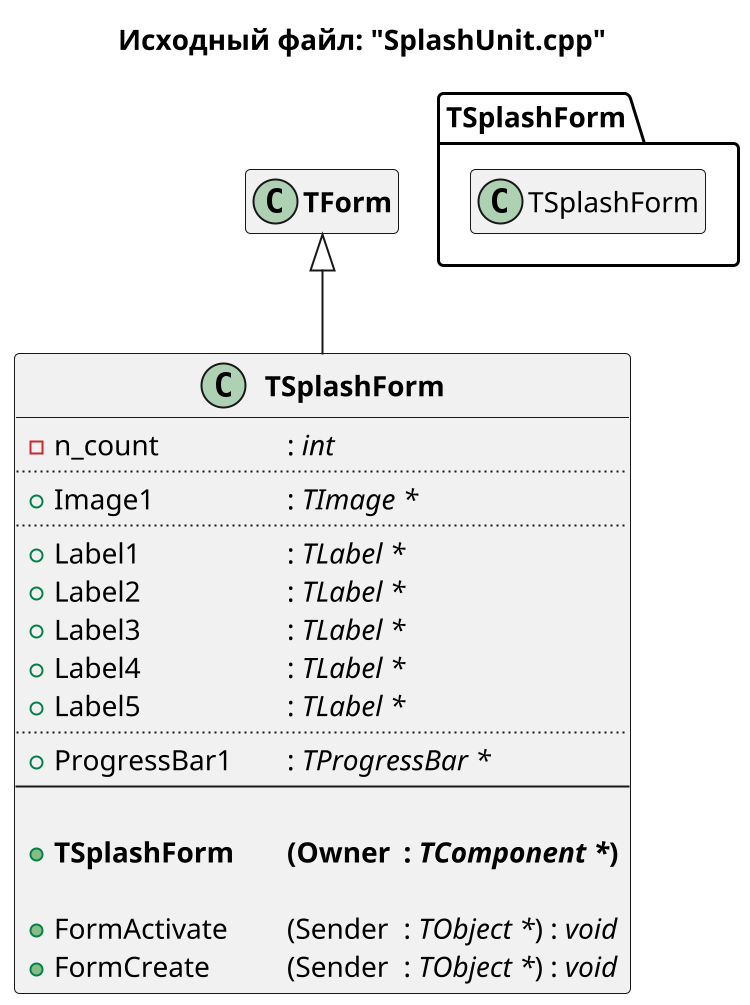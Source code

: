 
@startuml SplashUnit.cpp

title Исходный файл: "SplashUnit.cpp"

scale 750 width

"<b>TSplashForm</b>" -up-|> "<b>TForm</b>"

hide "<b>TForm</b>" members

class "<b>TSplashForm</b>"
{
    - n_count \t\t\t: <i>int</i>
    ..
    + Image1 \t\t\t: <i>TImage *</i>
    ..
    + Label1 \t\t\t: <i>TLabel *</i>
    + Label2 \t\t\t: <i>TLabel *</i>
    + Label3 \t\t\t: <i>TLabel *</i>
    + Label4 \t\t\t: <i>TLabel *</i>
    + Label5 \t\t\t: <i>TLabel *</i>
    ..
    + ProgressBar1 \t: <i>TProgressBar *</i>
    --
    
    + <b>TSplashForm \t(Owner \t: <i>TComponent *</i>)</b>

    + FormActivate \t(Sender \t: <i>TObject *</i>) : <i>void</i>
    + FormCreate \t\t(Sender \t: <i>TObject *</i>) : <i>void</i>
}


package TSplashForm <<Folder>>
{
    class TSplashForm
    hide  TSplashForm members
}


' note right of "<b>TSplashForm</b>"::Save_Priv
' сохранение привелегий (сирота, Чаэс, инвалид)
' end note

@enduml